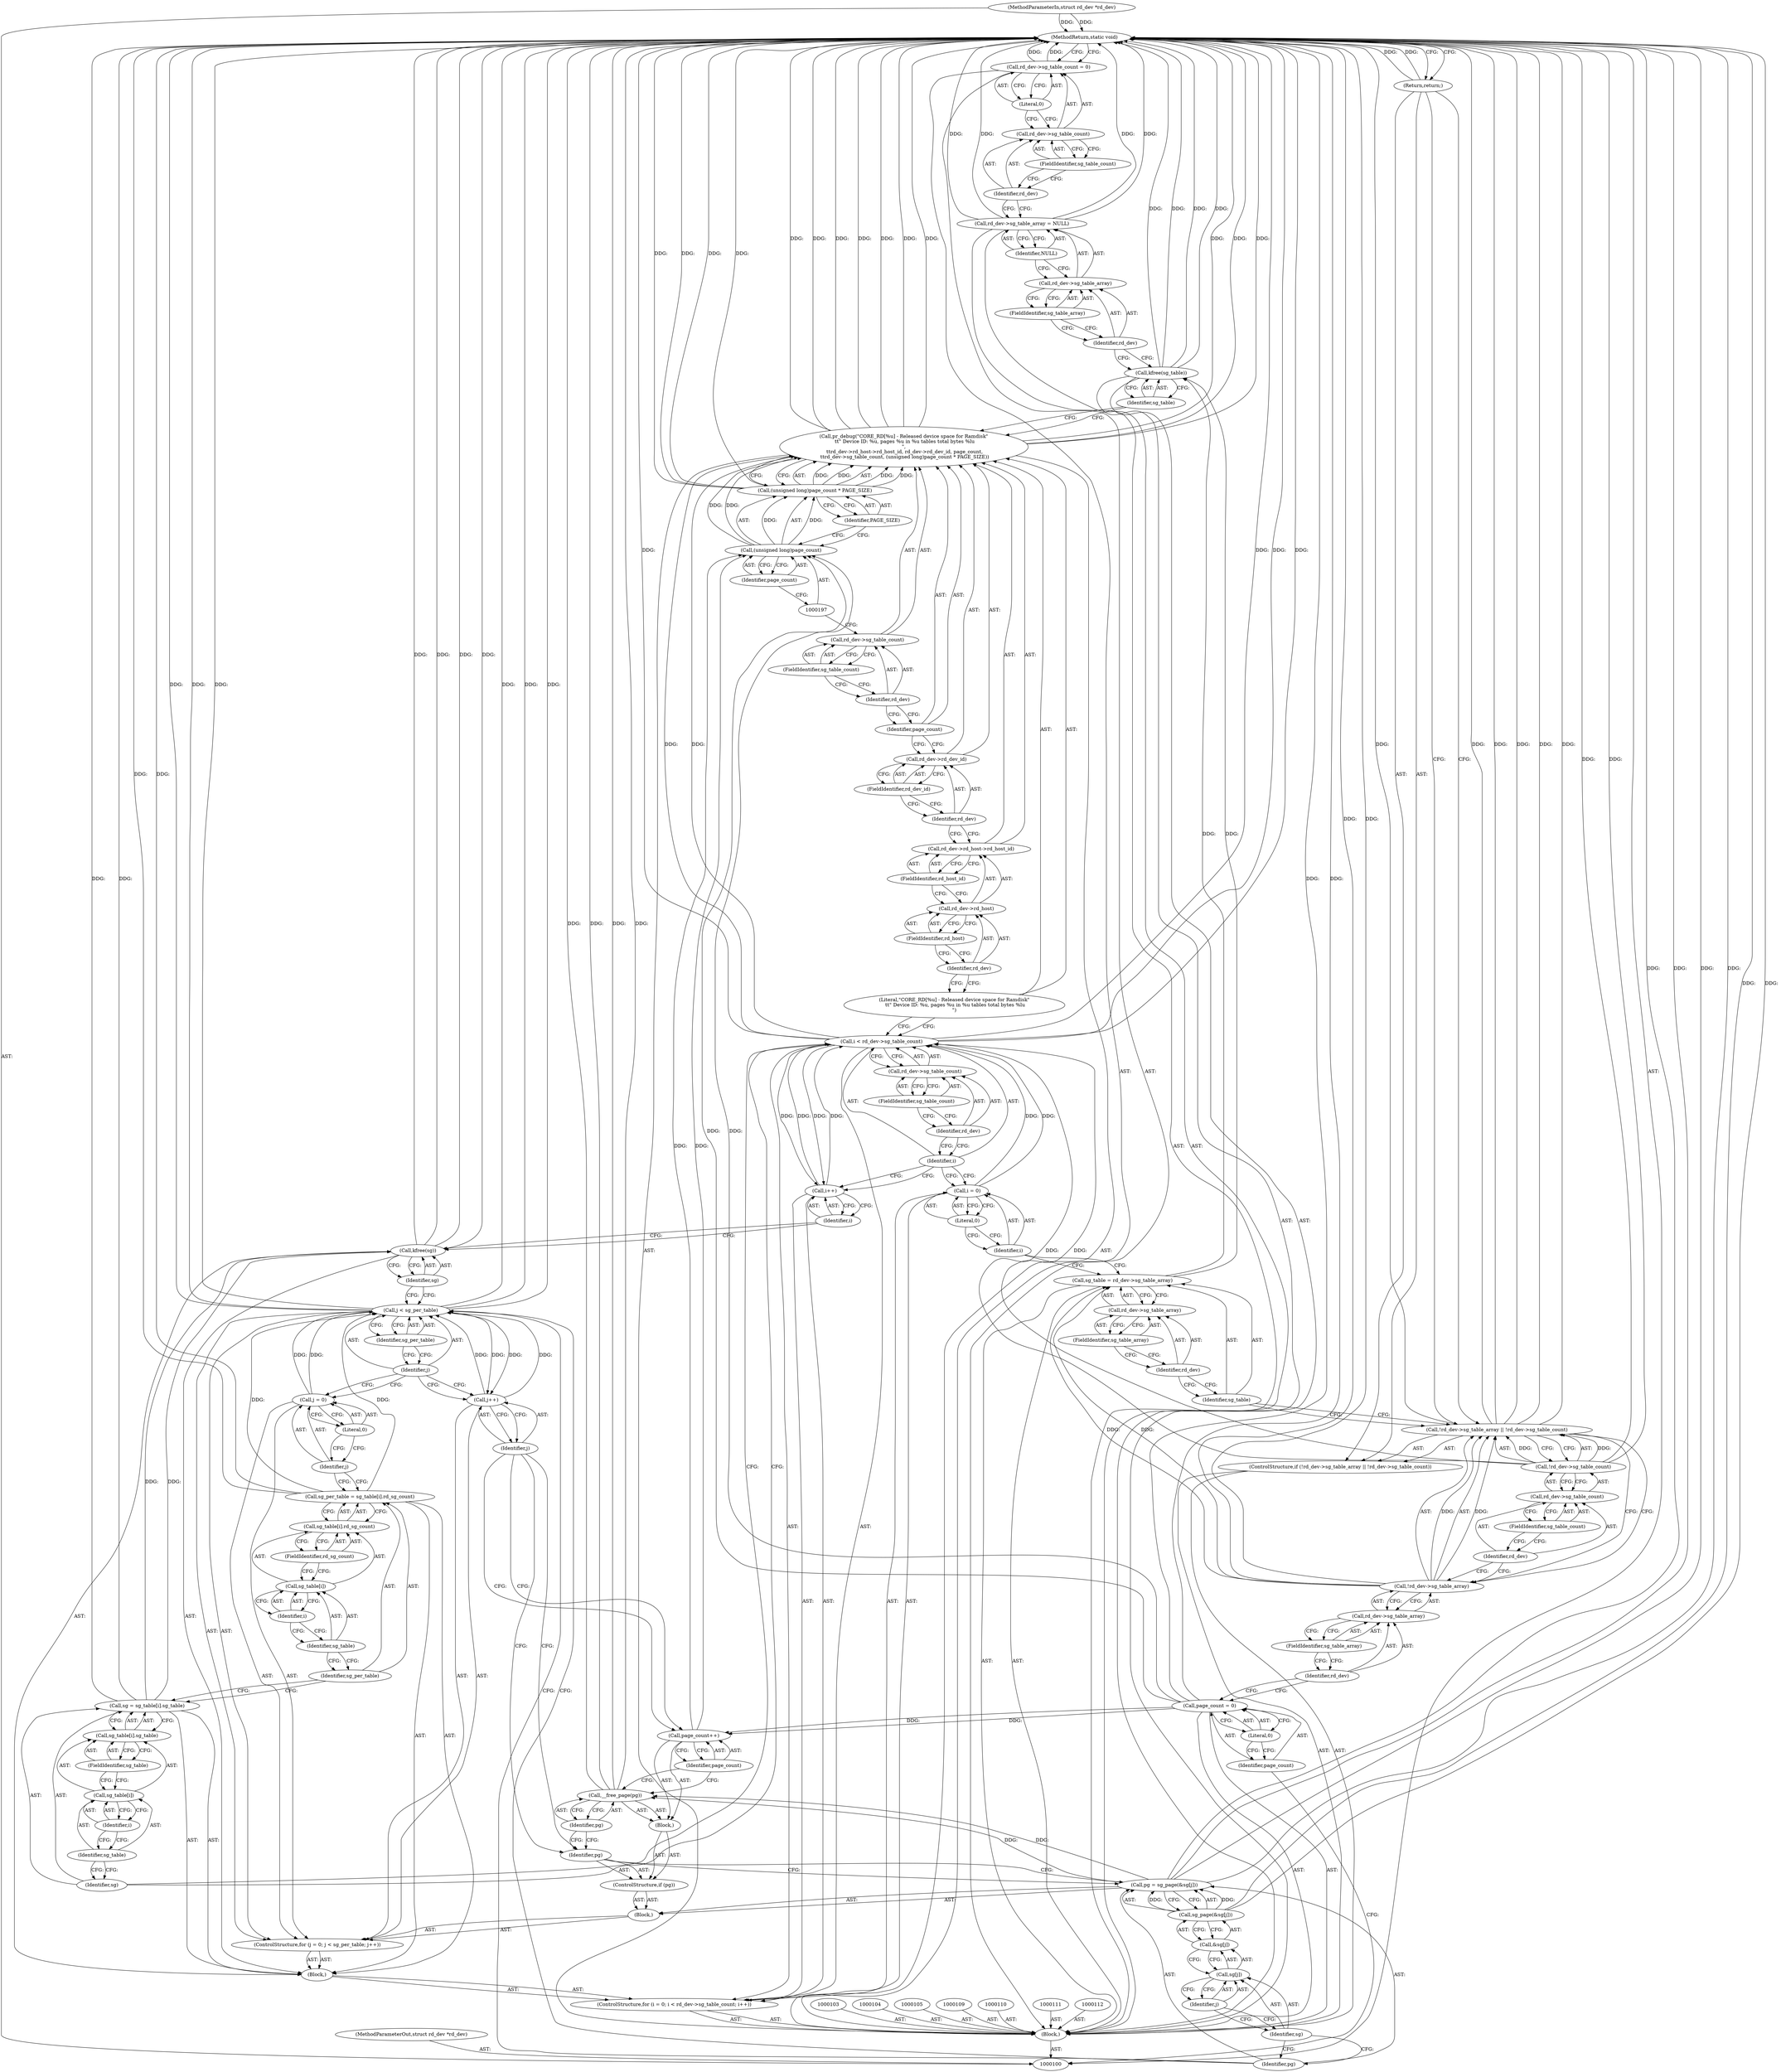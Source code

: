 digraph "1_linux_4442dc8a92b8f9ad8ee9e7f8438f4c04c03a22dc_0" {
"1000212" [label="(MethodReturn,static void)"];
"1000101" [label="(MethodParameterIn,struct rd_dev *rd_dev)"];
"1000297" [label="(MethodParameterOut,struct rd_dev *rd_dev)"];
"1000124" [label="(Call,sg_table = rd_dev->sg_table_array)"];
"1000125" [label="(Identifier,sg_table)"];
"1000126" [label="(Call,rd_dev->sg_table_array)"];
"1000127" [label="(Identifier,rd_dev)"];
"1000128" [label="(FieldIdentifier,sg_table_array)"];
"1000129" [label="(ControlStructure,for (i = 0; i < rd_dev->sg_table_count; i++))"];
"1000132" [label="(Literal,0)"];
"1000133" [label="(Call,i < rd_dev->sg_table_count)"];
"1000134" [label="(Identifier,i)"];
"1000135" [label="(Call,rd_dev->sg_table_count)"];
"1000136" [label="(Identifier,rd_dev)"];
"1000137" [label="(FieldIdentifier,sg_table_count)"];
"1000138" [label="(Call,i++)"];
"1000139" [label="(Identifier,i)"];
"1000140" [label="(Block,)"];
"1000130" [label="(Call,i = 0)"];
"1000131" [label="(Identifier,i)"];
"1000146" [label="(Identifier,i)"];
"1000147" [label="(FieldIdentifier,sg_table)"];
"1000141" [label="(Call,sg = sg_table[i].sg_table)"];
"1000142" [label="(Identifier,sg)"];
"1000143" [label="(Call,sg_table[i].sg_table)"];
"1000144" [label="(Call,sg_table[i])"];
"1000145" [label="(Identifier,sg_table)"];
"1000150" [label="(Call,sg_table[i].rd_sg_count)"];
"1000151" [label="(Call,sg_table[i])"];
"1000152" [label="(Identifier,sg_table)"];
"1000153" [label="(Identifier,i)"];
"1000148" [label="(Call,sg_per_table = sg_table[i].rd_sg_count)"];
"1000149" [label="(Identifier,sg_per_table)"];
"1000154" [label="(FieldIdentifier,rd_sg_count)"];
"1000158" [label="(Literal,0)"];
"1000159" [label="(Call,j < sg_per_table)"];
"1000160" [label="(Identifier,j)"];
"1000161" [label="(Identifier,sg_per_table)"];
"1000155" [label="(ControlStructure,for (j = 0; j < sg_per_table; j++))"];
"1000162" [label="(Call,j++)"];
"1000163" [label="(Identifier,j)"];
"1000164" [label="(Block,)"];
"1000156" [label="(Call,j = 0)"];
"1000157" [label="(Identifier,j)"];
"1000168" [label="(Call,&sg[j])"];
"1000169" [label="(Call,sg[j])"];
"1000170" [label="(Identifier,sg)"];
"1000171" [label="(Identifier,j)"];
"1000165" [label="(Call,pg = sg_page(&sg[j]))"];
"1000166" [label="(Identifier,pg)"];
"1000167" [label="(Call,sg_page(&sg[j]))"];
"1000174" [label="(Block,)"];
"1000172" [label="(ControlStructure,if (pg))"];
"1000173" [label="(Identifier,pg)"];
"1000176" [label="(Identifier,pg)"];
"1000175" [label="(Call,__free_page(pg))"];
"1000177" [label="(Call,page_count++)"];
"1000178" [label="(Identifier,page_count)"];
"1000102" [label="(Block,)"];
"1000179" [label="(Call,kfree(sg))"];
"1000180" [label="(Identifier,sg)"];
"1000182" [label="(Literal,\"CORE_RD[%u] - Released device space for Ramdisk\"\n \t\t\" Device ID: %u, pages %u in %u tables total bytes %lu\n\")"];
"1000181" [label="(Call,pr_debug(\"CORE_RD[%u] - Released device space for Ramdisk\"\n \t\t\" Device ID: %u, pages %u in %u tables total bytes %lu\n\",\n \t\trd_dev->rd_host->rd_host_id, rd_dev->rd_dev_id, page_count,\n \t\trd_dev->sg_table_count, (unsigned long)page_count * PAGE_SIZE))"];
"1000186" [label="(FieldIdentifier,rd_host)"];
"1000187" [label="(FieldIdentifier,rd_host_id)"];
"1000183" [label="(Call,rd_dev->rd_host->rd_host_id)"];
"1000184" [label="(Call,rd_dev->rd_host)"];
"1000185" [label="(Identifier,rd_dev)"];
"1000188" [label="(Call,rd_dev->rd_dev_id)"];
"1000189" [label="(Identifier,rd_dev)"];
"1000190" [label="(FieldIdentifier,rd_dev_id)"];
"1000191" [label="(Identifier,page_count)"];
"1000194" [label="(FieldIdentifier,sg_table_count)"];
"1000195" [label="(Call,(unsigned long)page_count * PAGE_SIZE)"];
"1000196" [label="(Call,(unsigned long)page_count)"];
"1000192" [label="(Call,rd_dev->sg_table_count)"];
"1000193" [label="(Identifier,rd_dev)"];
"1000198" [label="(Identifier,page_count)"];
"1000199" [label="(Identifier,PAGE_SIZE)"];
"1000106" [label="(Call,page_count = 0)"];
"1000107" [label="(Identifier,page_count)"];
"1000108" [label="(Literal,0)"];
"1000200" [label="(Call,kfree(sg_table))"];
"1000201" [label="(Identifier,sg_table)"];
"1000205" [label="(FieldIdentifier,sg_table_array)"];
"1000202" [label="(Call,rd_dev->sg_table_array = NULL)"];
"1000203" [label="(Call,rd_dev->sg_table_array)"];
"1000204" [label="(Identifier,rd_dev)"];
"1000206" [label="(Identifier,NULL)"];
"1000210" [label="(FieldIdentifier,sg_table_count)"];
"1000207" [label="(Call,rd_dev->sg_table_count = 0)"];
"1000208" [label="(Call,rd_dev->sg_table_count)"];
"1000209" [label="(Identifier,rd_dev)"];
"1000211" [label="(Literal,0)"];
"1000113" [label="(ControlStructure,if (!rd_dev->sg_table_array || !rd_dev->sg_table_count))"];
"1000118" [label="(FieldIdentifier,sg_table_array)"];
"1000119" [label="(Call,!rd_dev->sg_table_count)"];
"1000120" [label="(Call,rd_dev->sg_table_count)"];
"1000121" [label="(Identifier,rd_dev)"];
"1000122" [label="(FieldIdentifier,sg_table_count)"];
"1000114" [label="(Call,!rd_dev->sg_table_array || !rd_dev->sg_table_count)"];
"1000115" [label="(Call,!rd_dev->sg_table_array)"];
"1000116" [label="(Call,rd_dev->sg_table_array)"];
"1000117" [label="(Identifier,rd_dev)"];
"1000123" [label="(Return,return;)"];
"1000212" -> "1000100"  [label="AST: "];
"1000212" -> "1000123"  [label="CFG: "];
"1000212" -> "1000207"  [label="CFG: "];
"1000123" -> "1000212"  [label="DDG: "];
"1000200" -> "1000212"  [label="DDG: "];
"1000200" -> "1000212"  [label="DDG: "];
"1000106" -> "1000212"  [label="DDG: "];
"1000179" -> "1000212"  [label="DDG: "];
"1000179" -> "1000212"  [label="DDG: "];
"1000181" -> "1000212"  [label="DDG: "];
"1000181" -> "1000212"  [label="DDG: "];
"1000181" -> "1000212"  [label="DDG: "];
"1000181" -> "1000212"  [label="DDG: "];
"1000181" -> "1000212"  [label="DDG: "];
"1000133" -> "1000212"  [label="DDG: "];
"1000133" -> "1000212"  [label="DDG: "];
"1000195" -> "1000212"  [label="DDG: "];
"1000195" -> "1000212"  [label="DDG: "];
"1000141" -> "1000212"  [label="DDG: "];
"1000114" -> "1000212"  [label="DDG: "];
"1000114" -> "1000212"  [label="DDG: "];
"1000114" -> "1000212"  [label="DDG: "];
"1000159" -> "1000212"  [label="DDG: "];
"1000159" -> "1000212"  [label="DDG: "];
"1000159" -> "1000212"  [label="DDG: "];
"1000167" -> "1000212"  [label="DDG: "];
"1000202" -> "1000212"  [label="DDG: "];
"1000202" -> "1000212"  [label="DDG: "];
"1000165" -> "1000212"  [label="DDG: "];
"1000165" -> "1000212"  [label="DDG: "];
"1000207" -> "1000212"  [label="DDG: "];
"1000175" -> "1000212"  [label="DDG: "];
"1000175" -> "1000212"  [label="DDG: "];
"1000101" -> "1000212"  [label="DDG: "];
"1000119" -> "1000212"  [label="DDG: "];
"1000148" -> "1000212"  [label="DDG: "];
"1000115" -> "1000212"  [label="DDG: "];
"1000101" -> "1000100"  [label="AST: "];
"1000101" -> "1000212"  [label="DDG: "];
"1000297" -> "1000100"  [label="AST: "];
"1000124" -> "1000102"  [label="AST: "];
"1000124" -> "1000126"  [label="CFG: "];
"1000125" -> "1000124"  [label="AST: "];
"1000126" -> "1000124"  [label="AST: "];
"1000131" -> "1000124"  [label="CFG: "];
"1000115" -> "1000124"  [label="DDG: "];
"1000124" -> "1000200"  [label="DDG: "];
"1000125" -> "1000124"  [label="AST: "];
"1000125" -> "1000114"  [label="CFG: "];
"1000127" -> "1000125"  [label="CFG: "];
"1000126" -> "1000124"  [label="AST: "];
"1000126" -> "1000128"  [label="CFG: "];
"1000127" -> "1000126"  [label="AST: "];
"1000128" -> "1000126"  [label="AST: "];
"1000124" -> "1000126"  [label="CFG: "];
"1000127" -> "1000126"  [label="AST: "];
"1000127" -> "1000125"  [label="CFG: "];
"1000128" -> "1000127"  [label="CFG: "];
"1000128" -> "1000126"  [label="AST: "];
"1000128" -> "1000127"  [label="CFG: "];
"1000126" -> "1000128"  [label="CFG: "];
"1000129" -> "1000102"  [label="AST: "];
"1000130" -> "1000129"  [label="AST: "];
"1000133" -> "1000129"  [label="AST: "];
"1000138" -> "1000129"  [label="AST: "];
"1000140" -> "1000129"  [label="AST: "];
"1000132" -> "1000130"  [label="AST: "];
"1000132" -> "1000131"  [label="CFG: "];
"1000130" -> "1000132"  [label="CFG: "];
"1000133" -> "1000129"  [label="AST: "];
"1000133" -> "1000135"  [label="CFG: "];
"1000134" -> "1000133"  [label="AST: "];
"1000135" -> "1000133"  [label="AST: "];
"1000142" -> "1000133"  [label="CFG: "];
"1000182" -> "1000133"  [label="CFG: "];
"1000133" -> "1000212"  [label="DDG: "];
"1000133" -> "1000212"  [label="DDG: "];
"1000138" -> "1000133"  [label="DDG: "];
"1000130" -> "1000133"  [label="DDG: "];
"1000119" -> "1000133"  [label="DDG: "];
"1000133" -> "1000138"  [label="DDG: "];
"1000133" -> "1000181"  [label="DDG: "];
"1000134" -> "1000133"  [label="AST: "];
"1000134" -> "1000130"  [label="CFG: "];
"1000134" -> "1000138"  [label="CFG: "];
"1000136" -> "1000134"  [label="CFG: "];
"1000135" -> "1000133"  [label="AST: "];
"1000135" -> "1000137"  [label="CFG: "];
"1000136" -> "1000135"  [label="AST: "];
"1000137" -> "1000135"  [label="AST: "];
"1000133" -> "1000135"  [label="CFG: "];
"1000136" -> "1000135"  [label="AST: "];
"1000136" -> "1000134"  [label="CFG: "];
"1000137" -> "1000136"  [label="CFG: "];
"1000137" -> "1000135"  [label="AST: "];
"1000137" -> "1000136"  [label="CFG: "];
"1000135" -> "1000137"  [label="CFG: "];
"1000138" -> "1000129"  [label="AST: "];
"1000138" -> "1000139"  [label="CFG: "];
"1000139" -> "1000138"  [label="AST: "];
"1000134" -> "1000138"  [label="CFG: "];
"1000138" -> "1000133"  [label="DDG: "];
"1000133" -> "1000138"  [label="DDG: "];
"1000139" -> "1000138"  [label="AST: "];
"1000139" -> "1000179"  [label="CFG: "];
"1000138" -> "1000139"  [label="CFG: "];
"1000140" -> "1000129"  [label="AST: "];
"1000141" -> "1000140"  [label="AST: "];
"1000148" -> "1000140"  [label="AST: "];
"1000155" -> "1000140"  [label="AST: "];
"1000179" -> "1000140"  [label="AST: "];
"1000130" -> "1000129"  [label="AST: "];
"1000130" -> "1000132"  [label="CFG: "];
"1000131" -> "1000130"  [label="AST: "];
"1000132" -> "1000130"  [label="AST: "];
"1000134" -> "1000130"  [label="CFG: "];
"1000130" -> "1000133"  [label="DDG: "];
"1000131" -> "1000130"  [label="AST: "];
"1000131" -> "1000124"  [label="CFG: "];
"1000132" -> "1000131"  [label="CFG: "];
"1000146" -> "1000144"  [label="AST: "];
"1000146" -> "1000145"  [label="CFG: "];
"1000144" -> "1000146"  [label="CFG: "];
"1000147" -> "1000143"  [label="AST: "];
"1000147" -> "1000144"  [label="CFG: "];
"1000143" -> "1000147"  [label="CFG: "];
"1000141" -> "1000140"  [label="AST: "];
"1000141" -> "1000143"  [label="CFG: "];
"1000142" -> "1000141"  [label="AST: "];
"1000143" -> "1000141"  [label="AST: "];
"1000149" -> "1000141"  [label="CFG: "];
"1000141" -> "1000212"  [label="DDG: "];
"1000141" -> "1000179"  [label="DDG: "];
"1000142" -> "1000141"  [label="AST: "];
"1000142" -> "1000133"  [label="CFG: "];
"1000145" -> "1000142"  [label="CFG: "];
"1000143" -> "1000141"  [label="AST: "];
"1000143" -> "1000147"  [label="CFG: "];
"1000144" -> "1000143"  [label="AST: "];
"1000147" -> "1000143"  [label="AST: "];
"1000141" -> "1000143"  [label="CFG: "];
"1000144" -> "1000143"  [label="AST: "];
"1000144" -> "1000146"  [label="CFG: "];
"1000145" -> "1000144"  [label="AST: "];
"1000146" -> "1000144"  [label="AST: "];
"1000147" -> "1000144"  [label="CFG: "];
"1000145" -> "1000144"  [label="AST: "];
"1000145" -> "1000142"  [label="CFG: "];
"1000146" -> "1000145"  [label="CFG: "];
"1000150" -> "1000148"  [label="AST: "];
"1000150" -> "1000154"  [label="CFG: "];
"1000151" -> "1000150"  [label="AST: "];
"1000154" -> "1000150"  [label="AST: "];
"1000148" -> "1000150"  [label="CFG: "];
"1000151" -> "1000150"  [label="AST: "];
"1000151" -> "1000153"  [label="CFG: "];
"1000152" -> "1000151"  [label="AST: "];
"1000153" -> "1000151"  [label="AST: "];
"1000154" -> "1000151"  [label="CFG: "];
"1000152" -> "1000151"  [label="AST: "];
"1000152" -> "1000149"  [label="CFG: "];
"1000153" -> "1000152"  [label="CFG: "];
"1000153" -> "1000151"  [label="AST: "];
"1000153" -> "1000152"  [label="CFG: "];
"1000151" -> "1000153"  [label="CFG: "];
"1000148" -> "1000140"  [label="AST: "];
"1000148" -> "1000150"  [label="CFG: "];
"1000149" -> "1000148"  [label="AST: "];
"1000150" -> "1000148"  [label="AST: "];
"1000157" -> "1000148"  [label="CFG: "];
"1000148" -> "1000212"  [label="DDG: "];
"1000148" -> "1000159"  [label="DDG: "];
"1000149" -> "1000148"  [label="AST: "];
"1000149" -> "1000141"  [label="CFG: "];
"1000152" -> "1000149"  [label="CFG: "];
"1000154" -> "1000150"  [label="AST: "];
"1000154" -> "1000151"  [label="CFG: "];
"1000150" -> "1000154"  [label="CFG: "];
"1000158" -> "1000156"  [label="AST: "];
"1000158" -> "1000157"  [label="CFG: "];
"1000156" -> "1000158"  [label="CFG: "];
"1000159" -> "1000155"  [label="AST: "];
"1000159" -> "1000161"  [label="CFG: "];
"1000160" -> "1000159"  [label="AST: "];
"1000161" -> "1000159"  [label="AST: "];
"1000166" -> "1000159"  [label="CFG: "];
"1000180" -> "1000159"  [label="CFG: "];
"1000159" -> "1000212"  [label="DDG: "];
"1000159" -> "1000212"  [label="DDG: "];
"1000159" -> "1000212"  [label="DDG: "];
"1000156" -> "1000159"  [label="DDG: "];
"1000162" -> "1000159"  [label="DDG: "];
"1000148" -> "1000159"  [label="DDG: "];
"1000159" -> "1000162"  [label="DDG: "];
"1000160" -> "1000159"  [label="AST: "];
"1000160" -> "1000156"  [label="CFG: "];
"1000160" -> "1000162"  [label="CFG: "];
"1000161" -> "1000160"  [label="CFG: "];
"1000161" -> "1000159"  [label="AST: "];
"1000161" -> "1000160"  [label="CFG: "];
"1000159" -> "1000161"  [label="CFG: "];
"1000155" -> "1000140"  [label="AST: "];
"1000156" -> "1000155"  [label="AST: "];
"1000159" -> "1000155"  [label="AST: "];
"1000162" -> "1000155"  [label="AST: "];
"1000164" -> "1000155"  [label="AST: "];
"1000162" -> "1000155"  [label="AST: "];
"1000162" -> "1000163"  [label="CFG: "];
"1000163" -> "1000162"  [label="AST: "];
"1000160" -> "1000162"  [label="CFG: "];
"1000162" -> "1000159"  [label="DDG: "];
"1000159" -> "1000162"  [label="DDG: "];
"1000163" -> "1000162"  [label="AST: "];
"1000163" -> "1000177"  [label="CFG: "];
"1000163" -> "1000173"  [label="CFG: "];
"1000162" -> "1000163"  [label="CFG: "];
"1000164" -> "1000155"  [label="AST: "];
"1000165" -> "1000164"  [label="AST: "];
"1000172" -> "1000164"  [label="AST: "];
"1000156" -> "1000155"  [label="AST: "];
"1000156" -> "1000158"  [label="CFG: "];
"1000157" -> "1000156"  [label="AST: "];
"1000158" -> "1000156"  [label="AST: "];
"1000160" -> "1000156"  [label="CFG: "];
"1000156" -> "1000159"  [label="DDG: "];
"1000157" -> "1000156"  [label="AST: "];
"1000157" -> "1000148"  [label="CFG: "];
"1000158" -> "1000157"  [label="CFG: "];
"1000168" -> "1000167"  [label="AST: "];
"1000168" -> "1000169"  [label="CFG: "];
"1000169" -> "1000168"  [label="AST: "];
"1000167" -> "1000168"  [label="CFG: "];
"1000169" -> "1000168"  [label="AST: "];
"1000169" -> "1000171"  [label="CFG: "];
"1000170" -> "1000169"  [label="AST: "];
"1000171" -> "1000169"  [label="AST: "];
"1000168" -> "1000169"  [label="CFG: "];
"1000170" -> "1000169"  [label="AST: "];
"1000170" -> "1000166"  [label="CFG: "];
"1000171" -> "1000170"  [label="CFG: "];
"1000171" -> "1000169"  [label="AST: "];
"1000171" -> "1000170"  [label="CFG: "];
"1000169" -> "1000171"  [label="CFG: "];
"1000165" -> "1000164"  [label="AST: "];
"1000165" -> "1000167"  [label="CFG: "];
"1000166" -> "1000165"  [label="AST: "];
"1000167" -> "1000165"  [label="AST: "];
"1000173" -> "1000165"  [label="CFG: "];
"1000165" -> "1000212"  [label="DDG: "];
"1000165" -> "1000212"  [label="DDG: "];
"1000167" -> "1000165"  [label="DDG: "];
"1000165" -> "1000175"  [label="DDG: "];
"1000166" -> "1000165"  [label="AST: "];
"1000166" -> "1000159"  [label="CFG: "];
"1000170" -> "1000166"  [label="CFG: "];
"1000167" -> "1000165"  [label="AST: "];
"1000167" -> "1000168"  [label="CFG: "];
"1000168" -> "1000167"  [label="AST: "];
"1000165" -> "1000167"  [label="CFG: "];
"1000167" -> "1000212"  [label="DDG: "];
"1000167" -> "1000165"  [label="DDG: "];
"1000174" -> "1000172"  [label="AST: "];
"1000175" -> "1000174"  [label="AST: "];
"1000177" -> "1000174"  [label="AST: "];
"1000172" -> "1000164"  [label="AST: "];
"1000173" -> "1000172"  [label="AST: "];
"1000174" -> "1000172"  [label="AST: "];
"1000173" -> "1000172"  [label="AST: "];
"1000173" -> "1000165"  [label="CFG: "];
"1000176" -> "1000173"  [label="CFG: "];
"1000163" -> "1000173"  [label="CFG: "];
"1000176" -> "1000175"  [label="AST: "];
"1000176" -> "1000173"  [label="CFG: "];
"1000175" -> "1000176"  [label="CFG: "];
"1000175" -> "1000174"  [label="AST: "];
"1000175" -> "1000176"  [label="CFG: "];
"1000176" -> "1000175"  [label="AST: "];
"1000178" -> "1000175"  [label="CFG: "];
"1000175" -> "1000212"  [label="DDG: "];
"1000175" -> "1000212"  [label="DDG: "];
"1000165" -> "1000175"  [label="DDG: "];
"1000177" -> "1000174"  [label="AST: "];
"1000177" -> "1000178"  [label="CFG: "];
"1000178" -> "1000177"  [label="AST: "];
"1000163" -> "1000177"  [label="CFG: "];
"1000106" -> "1000177"  [label="DDG: "];
"1000177" -> "1000196"  [label="DDG: "];
"1000178" -> "1000177"  [label="AST: "];
"1000178" -> "1000175"  [label="CFG: "];
"1000177" -> "1000178"  [label="CFG: "];
"1000102" -> "1000100"  [label="AST: "];
"1000103" -> "1000102"  [label="AST: "];
"1000104" -> "1000102"  [label="AST: "];
"1000105" -> "1000102"  [label="AST: "];
"1000106" -> "1000102"  [label="AST: "];
"1000109" -> "1000102"  [label="AST: "];
"1000110" -> "1000102"  [label="AST: "];
"1000111" -> "1000102"  [label="AST: "];
"1000112" -> "1000102"  [label="AST: "];
"1000113" -> "1000102"  [label="AST: "];
"1000124" -> "1000102"  [label="AST: "];
"1000129" -> "1000102"  [label="AST: "];
"1000181" -> "1000102"  [label="AST: "];
"1000200" -> "1000102"  [label="AST: "];
"1000202" -> "1000102"  [label="AST: "];
"1000207" -> "1000102"  [label="AST: "];
"1000179" -> "1000140"  [label="AST: "];
"1000179" -> "1000180"  [label="CFG: "];
"1000180" -> "1000179"  [label="AST: "];
"1000139" -> "1000179"  [label="CFG: "];
"1000179" -> "1000212"  [label="DDG: "];
"1000179" -> "1000212"  [label="DDG: "];
"1000141" -> "1000179"  [label="DDG: "];
"1000180" -> "1000179"  [label="AST: "];
"1000180" -> "1000159"  [label="CFG: "];
"1000179" -> "1000180"  [label="CFG: "];
"1000182" -> "1000181"  [label="AST: "];
"1000182" -> "1000133"  [label="CFG: "];
"1000185" -> "1000182"  [label="CFG: "];
"1000181" -> "1000102"  [label="AST: "];
"1000181" -> "1000195"  [label="CFG: "];
"1000182" -> "1000181"  [label="AST: "];
"1000183" -> "1000181"  [label="AST: "];
"1000188" -> "1000181"  [label="AST: "];
"1000191" -> "1000181"  [label="AST: "];
"1000192" -> "1000181"  [label="AST: "];
"1000195" -> "1000181"  [label="AST: "];
"1000201" -> "1000181"  [label="CFG: "];
"1000181" -> "1000212"  [label="DDG: "];
"1000181" -> "1000212"  [label="DDG: "];
"1000181" -> "1000212"  [label="DDG: "];
"1000181" -> "1000212"  [label="DDG: "];
"1000181" -> "1000212"  [label="DDG: "];
"1000196" -> "1000181"  [label="DDG: "];
"1000133" -> "1000181"  [label="DDG: "];
"1000195" -> "1000181"  [label="DDG: "];
"1000195" -> "1000181"  [label="DDG: "];
"1000186" -> "1000184"  [label="AST: "];
"1000186" -> "1000185"  [label="CFG: "];
"1000184" -> "1000186"  [label="CFG: "];
"1000187" -> "1000183"  [label="AST: "];
"1000187" -> "1000184"  [label="CFG: "];
"1000183" -> "1000187"  [label="CFG: "];
"1000183" -> "1000181"  [label="AST: "];
"1000183" -> "1000187"  [label="CFG: "];
"1000184" -> "1000183"  [label="AST: "];
"1000187" -> "1000183"  [label="AST: "];
"1000189" -> "1000183"  [label="CFG: "];
"1000184" -> "1000183"  [label="AST: "];
"1000184" -> "1000186"  [label="CFG: "];
"1000185" -> "1000184"  [label="AST: "];
"1000186" -> "1000184"  [label="AST: "];
"1000187" -> "1000184"  [label="CFG: "];
"1000185" -> "1000184"  [label="AST: "];
"1000185" -> "1000182"  [label="CFG: "];
"1000186" -> "1000185"  [label="CFG: "];
"1000188" -> "1000181"  [label="AST: "];
"1000188" -> "1000190"  [label="CFG: "];
"1000189" -> "1000188"  [label="AST: "];
"1000190" -> "1000188"  [label="AST: "];
"1000191" -> "1000188"  [label="CFG: "];
"1000189" -> "1000188"  [label="AST: "];
"1000189" -> "1000183"  [label="CFG: "];
"1000190" -> "1000189"  [label="CFG: "];
"1000190" -> "1000188"  [label="AST: "];
"1000190" -> "1000189"  [label="CFG: "];
"1000188" -> "1000190"  [label="CFG: "];
"1000191" -> "1000181"  [label="AST: "];
"1000191" -> "1000188"  [label="CFG: "];
"1000193" -> "1000191"  [label="CFG: "];
"1000194" -> "1000192"  [label="AST: "];
"1000194" -> "1000193"  [label="CFG: "];
"1000192" -> "1000194"  [label="CFG: "];
"1000195" -> "1000181"  [label="AST: "];
"1000195" -> "1000199"  [label="CFG: "];
"1000196" -> "1000195"  [label="AST: "];
"1000199" -> "1000195"  [label="AST: "];
"1000181" -> "1000195"  [label="CFG: "];
"1000195" -> "1000212"  [label="DDG: "];
"1000195" -> "1000212"  [label="DDG: "];
"1000195" -> "1000181"  [label="DDG: "];
"1000195" -> "1000181"  [label="DDG: "];
"1000196" -> "1000195"  [label="DDG: "];
"1000196" -> "1000195"  [label="AST: "];
"1000196" -> "1000198"  [label="CFG: "];
"1000197" -> "1000196"  [label="AST: "];
"1000198" -> "1000196"  [label="AST: "];
"1000199" -> "1000196"  [label="CFG: "];
"1000196" -> "1000181"  [label="DDG: "];
"1000196" -> "1000195"  [label="DDG: "];
"1000177" -> "1000196"  [label="DDG: "];
"1000106" -> "1000196"  [label="DDG: "];
"1000192" -> "1000181"  [label="AST: "];
"1000192" -> "1000194"  [label="CFG: "];
"1000193" -> "1000192"  [label="AST: "];
"1000194" -> "1000192"  [label="AST: "];
"1000197" -> "1000192"  [label="CFG: "];
"1000193" -> "1000192"  [label="AST: "];
"1000193" -> "1000191"  [label="CFG: "];
"1000194" -> "1000193"  [label="CFG: "];
"1000198" -> "1000196"  [label="AST: "];
"1000198" -> "1000197"  [label="CFG: "];
"1000196" -> "1000198"  [label="CFG: "];
"1000199" -> "1000195"  [label="AST: "];
"1000199" -> "1000196"  [label="CFG: "];
"1000195" -> "1000199"  [label="CFG: "];
"1000106" -> "1000102"  [label="AST: "];
"1000106" -> "1000108"  [label="CFG: "];
"1000107" -> "1000106"  [label="AST: "];
"1000108" -> "1000106"  [label="AST: "];
"1000117" -> "1000106"  [label="CFG: "];
"1000106" -> "1000212"  [label="DDG: "];
"1000106" -> "1000177"  [label="DDG: "];
"1000106" -> "1000196"  [label="DDG: "];
"1000107" -> "1000106"  [label="AST: "];
"1000107" -> "1000100"  [label="CFG: "];
"1000108" -> "1000107"  [label="CFG: "];
"1000108" -> "1000106"  [label="AST: "];
"1000108" -> "1000107"  [label="CFG: "];
"1000106" -> "1000108"  [label="CFG: "];
"1000200" -> "1000102"  [label="AST: "];
"1000200" -> "1000201"  [label="CFG: "];
"1000201" -> "1000200"  [label="AST: "];
"1000204" -> "1000200"  [label="CFG: "];
"1000200" -> "1000212"  [label="DDG: "];
"1000200" -> "1000212"  [label="DDG: "];
"1000124" -> "1000200"  [label="DDG: "];
"1000201" -> "1000200"  [label="AST: "];
"1000201" -> "1000181"  [label="CFG: "];
"1000200" -> "1000201"  [label="CFG: "];
"1000205" -> "1000203"  [label="AST: "];
"1000205" -> "1000204"  [label="CFG: "];
"1000203" -> "1000205"  [label="CFG: "];
"1000202" -> "1000102"  [label="AST: "];
"1000202" -> "1000206"  [label="CFG: "];
"1000203" -> "1000202"  [label="AST: "];
"1000206" -> "1000202"  [label="AST: "];
"1000209" -> "1000202"  [label="CFG: "];
"1000202" -> "1000212"  [label="DDG: "];
"1000202" -> "1000212"  [label="DDG: "];
"1000203" -> "1000202"  [label="AST: "];
"1000203" -> "1000205"  [label="CFG: "];
"1000204" -> "1000203"  [label="AST: "];
"1000205" -> "1000203"  [label="AST: "];
"1000206" -> "1000203"  [label="CFG: "];
"1000204" -> "1000203"  [label="AST: "];
"1000204" -> "1000200"  [label="CFG: "];
"1000205" -> "1000204"  [label="CFG: "];
"1000206" -> "1000202"  [label="AST: "];
"1000206" -> "1000203"  [label="CFG: "];
"1000202" -> "1000206"  [label="CFG: "];
"1000210" -> "1000208"  [label="AST: "];
"1000210" -> "1000209"  [label="CFG: "];
"1000208" -> "1000210"  [label="CFG: "];
"1000207" -> "1000102"  [label="AST: "];
"1000207" -> "1000211"  [label="CFG: "];
"1000208" -> "1000207"  [label="AST: "];
"1000211" -> "1000207"  [label="AST: "];
"1000212" -> "1000207"  [label="CFG: "];
"1000207" -> "1000212"  [label="DDG: "];
"1000208" -> "1000207"  [label="AST: "];
"1000208" -> "1000210"  [label="CFG: "];
"1000209" -> "1000208"  [label="AST: "];
"1000210" -> "1000208"  [label="AST: "];
"1000211" -> "1000208"  [label="CFG: "];
"1000209" -> "1000208"  [label="AST: "];
"1000209" -> "1000202"  [label="CFG: "];
"1000210" -> "1000209"  [label="CFG: "];
"1000211" -> "1000207"  [label="AST: "];
"1000211" -> "1000208"  [label="CFG: "];
"1000207" -> "1000211"  [label="CFG: "];
"1000113" -> "1000102"  [label="AST: "];
"1000114" -> "1000113"  [label="AST: "];
"1000123" -> "1000113"  [label="AST: "];
"1000118" -> "1000116"  [label="AST: "];
"1000118" -> "1000117"  [label="CFG: "];
"1000116" -> "1000118"  [label="CFG: "];
"1000119" -> "1000114"  [label="AST: "];
"1000119" -> "1000120"  [label="CFG: "];
"1000120" -> "1000119"  [label="AST: "];
"1000114" -> "1000119"  [label="CFG: "];
"1000119" -> "1000212"  [label="DDG: "];
"1000119" -> "1000114"  [label="DDG: "];
"1000119" -> "1000133"  [label="DDG: "];
"1000120" -> "1000119"  [label="AST: "];
"1000120" -> "1000122"  [label="CFG: "];
"1000121" -> "1000120"  [label="AST: "];
"1000122" -> "1000120"  [label="AST: "];
"1000119" -> "1000120"  [label="CFG: "];
"1000121" -> "1000120"  [label="AST: "];
"1000121" -> "1000115"  [label="CFG: "];
"1000122" -> "1000121"  [label="CFG: "];
"1000122" -> "1000120"  [label="AST: "];
"1000122" -> "1000121"  [label="CFG: "];
"1000120" -> "1000122"  [label="CFG: "];
"1000114" -> "1000113"  [label="AST: "];
"1000114" -> "1000115"  [label="CFG: "];
"1000114" -> "1000119"  [label="CFG: "];
"1000115" -> "1000114"  [label="AST: "];
"1000119" -> "1000114"  [label="AST: "];
"1000123" -> "1000114"  [label="CFG: "];
"1000125" -> "1000114"  [label="CFG: "];
"1000114" -> "1000212"  [label="DDG: "];
"1000114" -> "1000212"  [label="DDG: "];
"1000114" -> "1000212"  [label="DDG: "];
"1000115" -> "1000114"  [label="DDG: "];
"1000119" -> "1000114"  [label="DDG: "];
"1000115" -> "1000114"  [label="AST: "];
"1000115" -> "1000116"  [label="CFG: "];
"1000116" -> "1000115"  [label="AST: "];
"1000121" -> "1000115"  [label="CFG: "];
"1000114" -> "1000115"  [label="CFG: "];
"1000115" -> "1000212"  [label="DDG: "];
"1000115" -> "1000114"  [label="DDG: "];
"1000115" -> "1000124"  [label="DDG: "];
"1000116" -> "1000115"  [label="AST: "];
"1000116" -> "1000118"  [label="CFG: "];
"1000117" -> "1000116"  [label="AST: "];
"1000118" -> "1000116"  [label="AST: "];
"1000115" -> "1000116"  [label="CFG: "];
"1000117" -> "1000116"  [label="AST: "];
"1000117" -> "1000106"  [label="CFG: "];
"1000118" -> "1000117"  [label="CFG: "];
"1000123" -> "1000113"  [label="AST: "];
"1000123" -> "1000114"  [label="CFG: "];
"1000212" -> "1000123"  [label="CFG: "];
"1000123" -> "1000212"  [label="DDG: "];
}
